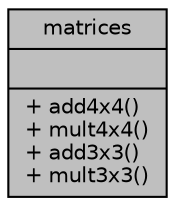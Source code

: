 digraph "matrices"
{
  bgcolor="transparent";
  edge [fontname="Helvetica",fontsize="10",labelfontname="Helvetica",labelfontsize="10"];
  node [fontname="Helvetica",fontsize="10",shape=record];
  Node1 [label="{matrices\n||+ add4x4()\l+ mult4x4()\l+ add3x3()\l+ mult3x3()\l}",height=0.2,width=0.4,color="black", fillcolor="grey75", style="filled", fontcolor="black"];
}
